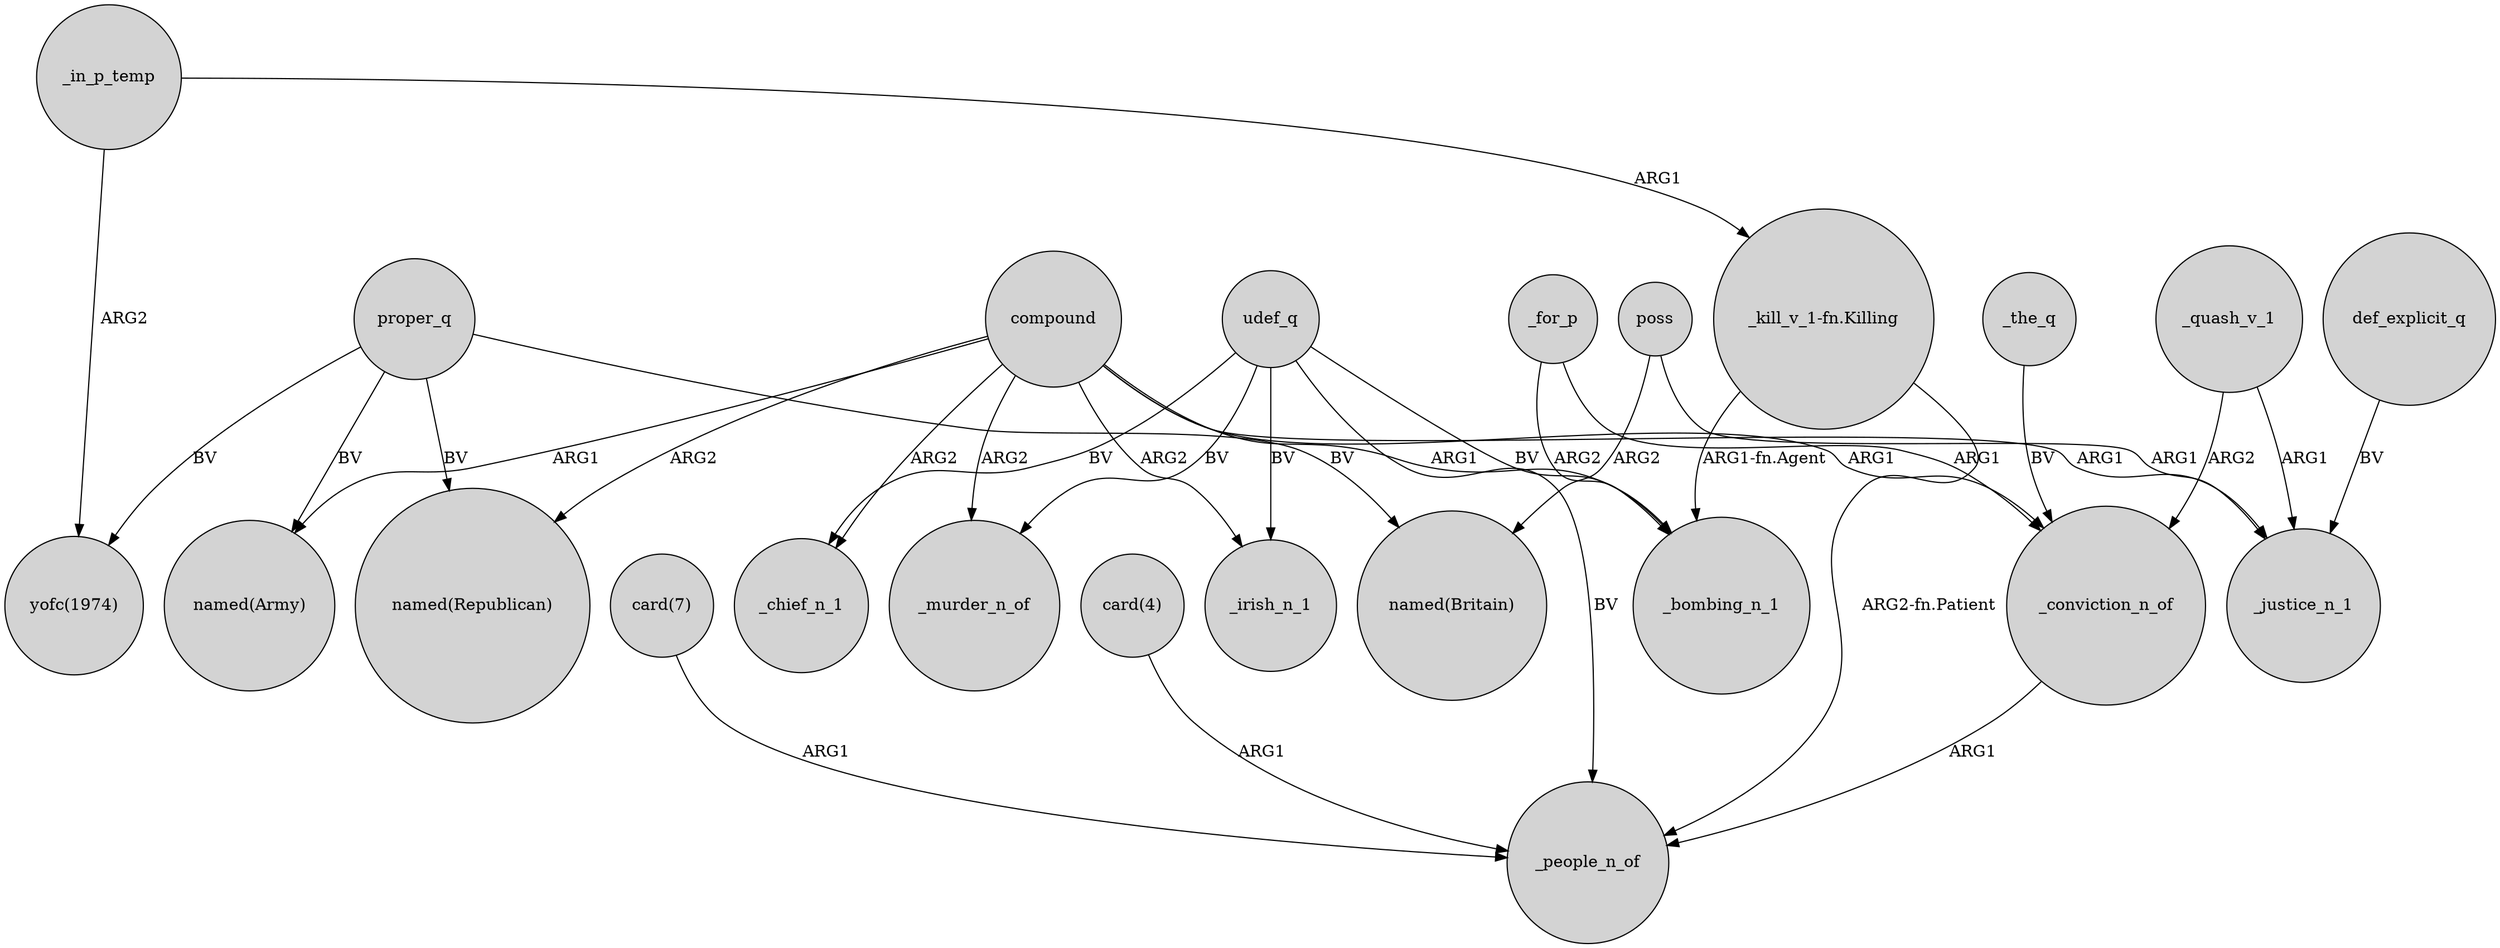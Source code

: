 digraph {
	node [shape=circle style=filled]
	compound -> "named(Republican)" [label=ARG2]
	"card(7)" -> _people_n_of [label=ARG1]
	udef_q -> _murder_n_of [label=BV]
	compound -> _irish_n_1 [label=ARG2]
	udef_q -> _bombing_n_1 [label=BV]
	_for_p -> _conviction_n_of [label=ARG1]
	"card(4)" -> _people_n_of [label=ARG1]
	poss -> _justice_n_1 [label=ARG1]
	compound -> _justice_n_1 [label=ARG1]
	compound -> "named(Army)" [label=ARG1]
	proper_q -> "named(Army)" [label=BV]
	compound -> _chief_n_1 [label=ARG2]
	compound -> _bombing_n_1 [label=ARG1]
	proper_q -> "named(Republican)" [label=BV]
	_conviction_n_of -> _people_n_of [label=ARG1]
	_quash_v_1 -> _justice_n_1 [label=ARG1]
	udef_q -> _people_n_of [label=BV]
	udef_q -> _chief_n_1 [label=BV]
	_for_p -> _bombing_n_1 [label=ARG2]
	udef_q -> _irish_n_1 [label=BV]
	compound -> _conviction_n_of [label=ARG1]
	compound -> _murder_n_of [label=ARG2]
	_in_p_temp -> "yofc(1974)" [label=ARG2]
	"_kill_v_1-fn.Killing" -> _bombing_n_1 [label="ARG1-fn.Agent"]
	"_kill_v_1-fn.Killing" -> _people_n_of [label="ARG2-fn.Patient"]
	proper_q -> "yofc(1974)" [label=BV]
	_in_p_temp -> "_kill_v_1-fn.Killing" [label=ARG1]
	_quash_v_1 -> _conviction_n_of [label=ARG2]
	def_explicit_q -> _justice_n_1 [label=BV]
	poss -> "named(Britain)" [label=ARG2]
	_the_q -> _conviction_n_of [label=BV]
	proper_q -> "named(Britain)" [label=BV]
}
